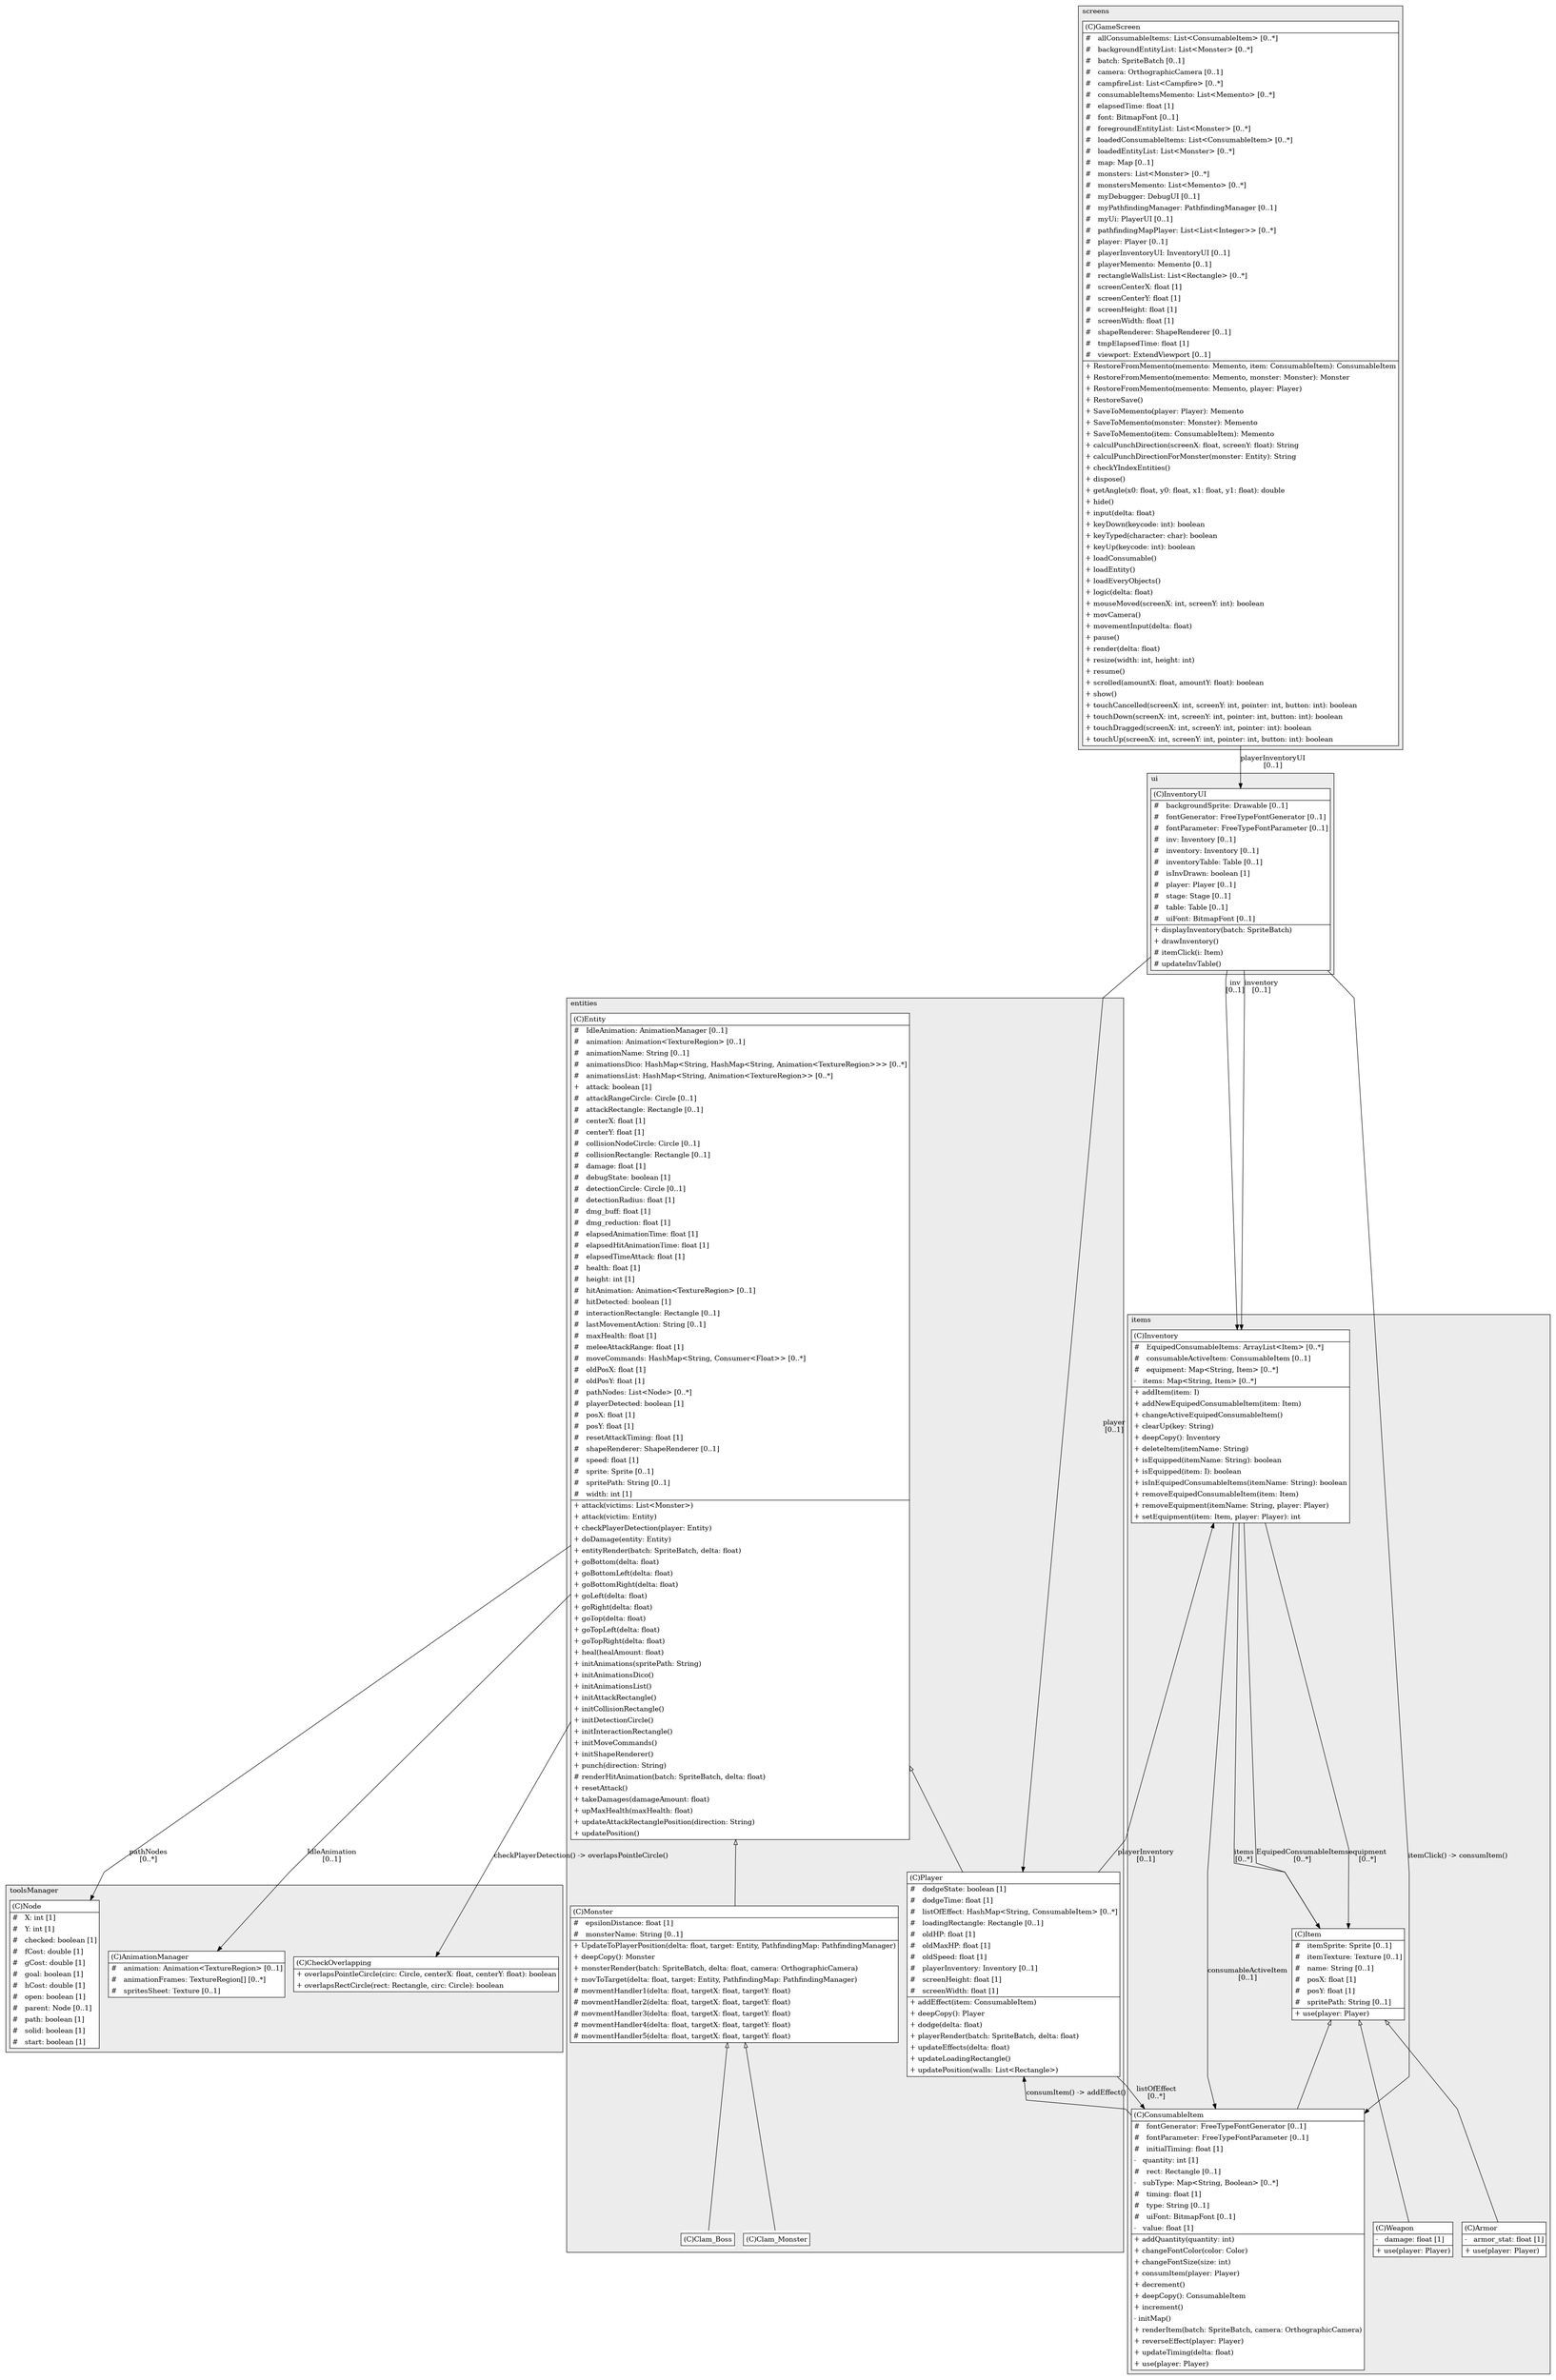 @startuml

/' diagram meta data start
config=StructureConfiguration;
{
  "projectClassification": {
    "searchMode": "OpenProject", // OpenProject, AllProjects
    "includedProjects": "",
    "pathEndKeywords": "*.impl",
    "isClientPath": "",
    "isClientName": "",
    "isTestPath": "",
    "isTestName": "",
    "isMappingPath": "",
    "isMappingName": "",
    "isDataAccessPath": "",
    "isDataAccessName": "",
    "isDataStructurePath": "",
    "isDataStructureName": "",
    "isInterfaceStructuresPath": "",
    "isInterfaceStructuresName": "",
    "isEntryPointPath": "",
    "isEntryPointName": "",
    "treatFinalFieldsAsMandatory": false
  },
  "graphRestriction": {
    "classPackageExcludeFilter": "",
    "classPackageIncludeFilter": "",
    "classNameExcludeFilter": "",
    "classNameIncludeFilter": "",
    "methodNameExcludeFilter": "",
    "methodNameIncludeFilter": "",
    "removeByInheritance": "", // inheritance/annotation based filtering is done in a second step
    "removeByAnnotation": "",
    "removeByClassPackage": "", // cleanup the graph after inheritance/annotation based filtering is done
    "removeByClassName": "",
    "cutMappings": false,
    "cutEnum": true,
    "cutTests": true,
    "cutClient": true,
    "cutDataAccess": false,
    "cutInterfaceStructures": false,
    "cutDataStructures": false,
    "cutGetterAndSetter": true,
    "cutConstructors": true
  },
  "graphTraversal": {
    "forwardDepth": 6,
    "backwardDepth": 6,
    "classPackageExcludeFilter": "",
    "classPackageIncludeFilter": "",
    "classNameExcludeFilter": "",
    "classNameIncludeFilter": "",
    "methodNameExcludeFilter": "",
    "methodNameIncludeFilter": "",
    "hideMappings": false,
    "hideDataStructures": false,
    "hidePrivateMethods": true,
    "hideInterfaceCalls": true, // indirection: implementation -> interface (is hidden) -> implementation
    "onlyShowApplicationEntryPoints": false, // root node is included
    "useMethodCallsForStructureDiagram": "ForwardOnly" // ForwardOnly, BothDirections, No
  },
  "details": {
    "aggregation": "GroupByClass", // ByClass, GroupByClass, None
    "showClassGenericTypes": true,
    "showMethods": true,
    "showMethodParameterNames": true,
    "showMethodParameterTypes": true,
    "showMethodReturnType": true,
    "showPackageLevels": 2,
    "showDetailedClassStructure": true
  },
  "rootClass": "gamePackages.ui.InventoryUI",
  "extensionCallbackMethod": "" // qualified.class.name#methodName - signature: public static String method(String)
}
diagram meta data end '/



digraph g {
    rankdir="TB"
    splines=polyline
    

'nodes 
subgraph cluster_100526016 { 
   	label=items
	labeljust=l
	fillcolor="#ececec"
	style=filled
   
   Armor1693037551[
	label=<<TABLE BORDER="1" CELLBORDER="0" CELLPADDING="4" CELLSPACING="0">
<TR><TD ALIGN="LEFT" >(C)Armor</TD></TR>
<HR/>
<TR><TD ALIGN="LEFT" >-   armor_stat: float [1]</TD></TR>
<HR/>
<TR><TD ALIGN="LEFT" >+ use(player: Player)</TD></TR>
</TABLE>>
	style=filled
	margin=0
	shape=plaintext
	fillcolor="#FFFFFF"
];

ConsumableItem1693037551[
	label=<<TABLE BORDER="1" CELLBORDER="0" CELLPADDING="4" CELLSPACING="0">
<TR><TD ALIGN="LEFT" >(C)ConsumableItem</TD></TR>
<HR/>
<TR><TD ALIGN="LEFT" >#   fontGenerator: FreeTypeFontGenerator [0..1]</TD></TR>
<TR><TD ALIGN="LEFT" >#   fontParameter: FreeTypeFontParameter [0..1]</TD></TR>
<TR><TD ALIGN="LEFT" >#   initialTiming: float [1]</TD></TR>
<TR><TD ALIGN="LEFT" >-   quantity: int [1]</TD></TR>
<TR><TD ALIGN="LEFT" >#   rect: Rectangle [0..1]</TD></TR>
<TR><TD ALIGN="LEFT" >-   subType: Map&lt;String, Boolean&gt; [0..*]</TD></TR>
<TR><TD ALIGN="LEFT" >#   timing: float [1]</TD></TR>
<TR><TD ALIGN="LEFT" >#   type: String [0..1]</TD></TR>
<TR><TD ALIGN="LEFT" >#   uiFont: BitmapFont [0..1]</TD></TR>
<TR><TD ALIGN="LEFT" >-   value: float [1]</TD></TR>
<HR/>
<TR><TD ALIGN="LEFT" >+ addQuantity(quantity: int)</TD></TR>
<TR><TD ALIGN="LEFT" >+ changeFontColor(color: Color)</TD></TR>
<TR><TD ALIGN="LEFT" >+ changeFontSize(size: int)</TD></TR>
<TR><TD ALIGN="LEFT" >+ consumItem(player: Player)</TD></TR>
<TR><TD ALIGN="LEFT" >+ decrement()</TD></TR>
<TR><TD ALIGN="LEFT" >+ deepCopy(): ConsumableItem</TD></TR>
<TR><TD ALIGN="LEFT" >+ increment()</TD></TR>
<TR><TD ALIGN="LEFT" >- initMap()</TD></TR>
<TR><TD ALIGN="LEFT" >+ renderItem(batch: SpriteBatch, camera: OrthographicCamera)</TD></TR>
<TR><TD ALIGN="LEFT" >+ reverseEffect(player: Player)</TD></TR>
<TR><TD ALIGN="LEFT" >+ updateTiming(delta: float)</TD></TR>
<TR><TD ALIGN="LEFT" >+ use(player: Player)</TD></TR>
</TABLE>>
	style=filled
	margin=0
	shape=plaintext
	fillcolor="#FFFFFF"
];

Inventory1693037551[
	label=<<TABLE BORDER="1" CELLBORDER="0" CELLPADDING="4" CELLSPACING="0">
<TR><TD ALIGN="LEFT" >(C)Inventory</TD></TR>
<HR/>
<TR><TD ALIGN="LEFT" >#   EquipedConsumableItems: ArrayList&lt;Item&gt; [0..*]</TD></TR>
<TR><TD ALIGN="LEFT" >#   consumableActiveItem: ConsumableItem [0..1]</TD></TR>
<TR><TD ALIGN="LEFT" >#   equipment: Map&lt;String, Item&gt; [0..*]</TD></TR>
<TR><TD ALIGN="LEFT" >-   items: Map&lt;String, Item&gt; [0..*]</TD></TR>
<HR/>
<TR><TD ALIGN="LEFT" >+ addItem(item: I)</TD></TR>
<TR><TD ALIGN="LEFT" >+ addNewEquipedConsumableItem(item: Item)</TD></TR>
<TR><TD ALIGN="LEFT" >+ changeActiveEquipedConsumableItem()</TD></TR>
<TR><TD ALIGN="LEFT" >+ clearUp(key: String)</TD></TR>
<TR><TD ALIGN="LEFT" >+ deepCopy(): Inventory</TD></TR>
<TR><TD ALIGN="LEFT" >+ deleteItem(itemName: String)</TD></TR>
<TR><TD ALIGN="LEFT" >+ isEquipped(itemName: String): boolean</TD></TR>
<TR><TD ALIGN="LEFT" >+ isEquipped(item: I): boolean</TD></TR>
<TR><TD ALIGN="LEFT" >+ isInEquipedConsumableItems(itemName: String): boolean</TD></TR>
<TR><TD ALIGN="LEFT" >+ removeEquipedConsumableItem(item: Item)</TD></TR>
<TR><TD ALIGN="LEFT" >+ removeEquipment(itemName: String, player: Player)</TD></TR>
<TR><TD ALIGN="LEFT" >+ setEquipment(item: Item, player: Player): int</TD></TR>
</TABLE>>
	style=filled
	margin=0
	shape=plaintext
	fillcolor="#FFFFFF"
];

Item1693037551[
	label=<<TABLE BORDER="1" CELLBORDER="0" CELLPADDING="4" CELLSPACING="0">
<TR><TD ALIGN="LEFT" >(C)Item</TD></TR>
<HR/>
<TR><TD ALIGN="LEFT" >#   itemSprite: Sprite [0..1]</TD></TR>
<TR><TD ALIGN="LEFT" >#   itemTexture: Texture [0..1]</TD></TR>
<TR><TD ALIGN="LEFT" >#   name: String [0..1]</TD></TR>
<TR><TD ALIGN="LEFT" >#   posX: float [1]</TD></TR>
<TR><TD ALIGN="LEFT" >#   posY: float [1]</TD></TR>
<TR><TD ALIGN="LEFT" >#   spritePath: String [0..1]</TD></TR>
<HR/>
<TR><TD ALIGN="LEFT" >+ use(player: Player)</TD></TR>
</TABLE>>
	style=filled
	margin=0
	shape=plaintext
	fillcolor="#FFFFFF"
];

Weapon1693037551[
	label=<<TABLE BORDER="1" CELLBORDER="0" CELLPADDING="4" CELLSPACING="0">
<TR><TD ALIGN="LEFT" >(C)Weapon</TD></TR>
<HR/>
<TR><TD ALIGN="LEFT" >-   damage: float [1]</TD></TR>
<HR/>
<TR><TD ALIGN="LEFT" >+ use(player: Player)</TD></TR>
</TABLE>>
	style=filled
	margin=0
	shape=plaintext
	fillcolor="#FFFFFF"
];
} 

subgraph cluster_1014488750 { 
   	label=toolsManager
	labeljust=l
	fillcolor="#ececec"
	style=filled
   
   AnimationManager1758040095[
	label=<<TABLE BORDER="1" CELLBORDER="0" CELLPADDING="4" CELLSPACING="0">
<TR><TD ALIGN="LEFT" >(C)AnimationManager</TD></TR>
<HR/>
<TR><TD ALIGN="LEFT" >#   animation: Animation&lt;TextureRegion&gt; [0..1]</TD></TR>
<TR><TD ALIGN="LEFT" >#   animationFrames: TextureRegion[] [0..*]</TD></TR>
<TR><TD ALIGN="LEFT" >#   spritesSheet: Texture [0..1]</TD></TR>
</TABLE>>
	style=filled
	margin=0
	shape=plaintext
	fillcolor="#FFFFFF"
];

CheckOverlapping1758040095[
	label=<<TABLE BORDER="1" CELLBORDER="0" CELLPADDING="4" CELLSPACING="0">
<TR><TD ALIGN="LEFT" >(C)CheckOverlapping</TD></TR>
<HR/>
<TR><TD ALIGN="LEFT" >+ overlapsPointleCircle(circ: Circle, centerX: float, centerY: float): boolean</TD></TR>
<TR><TD ALIGN="LEFT" >+ overlapsRectCircle(rect: Rectangle, circ: Circle): boolean</TD></TR>
</TABLE>>
	style=filled
	margin=0
	shape=plaintext
	fillcolor="#FFFFFF"
];

Node1758040095[
	label=<<TABLE BORDER="1" CELLBORDER="0" CELLPADDING="4" CELLSPACING="0">
<TR><TD ALIGN="LEFT" >(C)Node</TD></TR>
<HR/>
<TR><TD ALIGN="LEFT" >#   X: int [1]</TD></TR>
<TR><TD ALIGN="LEFT" >#   Y: int [1]</TD></TR>
<TR><TD ALIGN="LEFT" >#   checked: boolean [1]</TD></TR>
<TR><TD ALIGN="LEFT" >#   fCost: double [1]</TD></TR>
<TR><TD ALIGN="LEFT" >#   gCost: double [1]</TD></TR>
<TR><TD ALIGN="LEFT" >#   goal: boolean [1]</TD></TR>
<TR><TD ALIGN="LEFT" >#   hCost: double [1]</TD></TR>
<TR><TD ALIGN="LEFT" >#   open: boolean [1]</TD></TR>
<TR><TD ALIGN="LEFT" >#   parent: Node [0..1]</TD></TR>
<TR><TD ALIGN="LEFT" >#   path: boolean [1]</TD></TR>
<TR><TD ALIGN="LEFT" >#   solid: boolean [1]</TD></TR>
<TR><TD ALIGN="LEFT" >#   start: boolean [1]</TD></TR>
</TABLE>>
	style=filled
	margin=0
	shape=plaintext
	fillcolor="#FFFFFF"
];
} 

subgraph cluster_1926385031 { 
   	label=screens
	labeljust=l
	fillcolor="#ececec"
	style=filled
   
   GameScreen593682840[
	label=<<TABLE BORDER="1" CELLBORDER="0" CELLPADDING="4" CELLSPACING="0">
<TR><TD ALIGN="LEFT" >(C)GameScreen</TD></TR>
<HR/>
<TR><TD ALIGN="LEFT" >#   allConsumableItems: List&lt;ConsumableItem&gt; [0..*]</TD></TR>
<TR><TD ALIGN="LEFT" >#   backgroundEntityList: List&lt;Monster&gt; [0..*]</TD></TR>
<TR><TD ALIGN="LEFT" >#   batch: SpriteBatch [0..1]</TD></TR>
<TR><TD ALIGN="LEFT" >#   camera: OrthographicCamera [0..1]</TD></TR>
<TR><TD ALIGN="LEFT" >#   campfireList: List&lt;Campfire&gt; [0..*]</TD></TR>
<TR><TD ALIGN="LEFT" >#   consumableItemsMemento: List&lt;Memento&gt; [0..*]</TD></TR>
<TR><TD ALIGN="LEFT" >#   elapsedTime: float [1]</TD></TR>
<TR><TD ALIGN="LEFT" >#   font: BitmapFont [0..1]</TD></TR>
<TR><TD ALIGN="LEFT" >#   foregroundEntityList: List&lt;Monster&gt; [0..*]</TD></TR>
<TR><TD ALIGN="LEFT" >#   loadedConsumableItems: List&lt;ConsumableItem&gt; [0..*]</TD></TR>
<TR><TD ALIGN="LEFT" >#   loadedEntityList: List&lt;Monster&gt; [0..*]</TD></TR>
<TR><TD ALIGN="LEFT" >#   map: Map [0..1]</TD></TR>
<TR><TD ALIGN="LEFT" >#   monsters: List&lt;Monster&gt; [0..*]</TD></TR>
<TR><TD ALIGN="LEFT" >#   monstersMemento: List&lt;Memento&gt; [0..*]</TD></TR>
<TR><TD ALIGN="LEFT" >#   myDebugger: DebugUI [0..1]</TD></TR>
<TR><TD ALIGN="LEFT" >#   myPathfindingManager: PathfindingManager [0..1]</TD></TR>
<TR><TD ALIGN="LEFT" >#   myUi: PlayerUI [0..1]</TD></TR>
<TR><TD ALIGN="LEFT" >#   pathfindingMapPlayer: List&lt;List&lt;Integer&gt;&gt; [0..*]</TD></TR>
<TR><TD ALIGN="LEFT" >#   player: Player [0..1]</TD></TR>
<TR><TD ALIGN="LEFT" >#   playerInventoryUI: InventoryUI [0..1]</TD></TR>
<TR><TD ALIGN="LEFT" >#   playerMemento: Memento [0..1]</TD></TR>
<TR><TD ALIGN="LEFT" >#   rectangleWallsList: List&lt;Rectangle&gt; [0..*]</TD></TR>
<TR><TD ALIGN="LEFT" >#   screenCenterX: float [1]</TD></TR>
<TR><TD ALIGN="LEFT" >#   screenCenterY: float [1]</TD></TR>
<TR><TD ALIGN="LEFT" >#   screenHeight: float [1]</TD></TR>
<TR><TD ALIGN="LEFT" >#   screenWidth: float [1]</TD></TR>
<TR><TD ALIGN="LEFT" >#   shapeRenderer: ShapeRenderer [0..1]</TD></TR>
<TR><TD ALIGN="LEFT" >#   tmpElapsedTime: float [1]</TD></TR>
<TR><TD ALIGN="LEFT" >#   viewport: ExtendViewport [0..1]</TD></TR>
<HR/>
<TR><TD ALIGN="LEFT" >+ RestoreFromMemento(memento: Memento, item: ConsumableItem): ConsumableItem</TD></TR>
<TR><TD ALIGN="LEFT" >+ RestoreFromMemento(memento: Memento, monster: Monster): Monster</TD></TR>
<TR><TD ALIGN="LEFT" >+ RestoreFromMemento(memento: Memento, player: Player)</TD></TR>
<TR><TD ALIGN="LEFT" >+ RestoreSave()</TD></TR>
<TR><TD ALIGN="LEFT" >+ SaveToMemento(player: Player): Memento</TD></TR>
<TR><TD ALIGN="LEFT" >+ SaveToMemento(monster: Monster): Memento</TD></TR>
<TR><TD ALIGN="LEFT" >+ SaveToMemento(item: ConsumableItem): Memento</TD></TR>
<TR><TD ALIGN="LEFT" >+ calculPunchDirection(screenX: float, screenY: float): String</TD></TR>
<TR><TD ALIGN="LEFT" >+ calculPunchDirectionForMonster(monster: Entity): String</TD></TR>
<TR><TD ALIGN="LEFT" >+ checkYIndexEntities()</TD></TR>
<TR><TD ALIGN="LEFT" >+ dispose()</TD></TR>
<TR><TD ALIGN="LEFT" >+ getAngle(x0: float, y0: float, x1: float, y1: float): double</TD></TR>
<TR><TD ALIGN="LEFT" >+ hide()</TD></TR>
<TR><TD ALIGN="LEFT" >+ input(delta: float)</TD></TR>
<TR><TD ALIGN="LEFT" >+ keyDown(keycode: int): boolean</TD></TR>
<TR><TD ALIGN="LEFT" >+ keyTyped(character: char): boolean</TD></TR>
<TR><TD ALIGN="LEFT" >+ keyUp(keycode: int): boolean</TD></TR>
<TR><TD ALIGN="LEFT" >+ loadConsumable()</TD></TR>
<TR><TD ALIGN="LEFT" >+ loadEntity()</TD></TR>
<TR><TD ALIGN="LEFT" >+ loadEveryObjects()</TD></TR>
<TR><TD ALIGN="LEFT" >+ logic(delta: float)</TD></TR>
<TR><TD ALIGN="LEFT" >+ mouseMoved(screenX: int, screenY: int): boolean</TD></TR>
<TR><TD ALIGN="LEFT" >+ movCamera()</TD></TR>
<TR><TD ALIGN="LEFT" >+ movementInput(delta: float)</TD></TR>
<TR><TD ALIGN="LEFT" >+ pause()</TD></TR>
<TR><TD ALIGN="LEFT" >+ render(delta: float)</TD></TR>
<TR><TD ALIGN="LEFT" >+ resize(width: int, height: int)</TD></TR>
<TR><TD ALIGN="LEFT" >+ resume()</TD></TR>
<TR><TD ALIGN="LEFT" >+ scrolled(amountX: float, amountY: float): boolean</TD></TR>
<TR><TD ALIGN="LEFT" >+ show()</TD></TR>
<TR><TD ALIGN="LEFT" >+ touchCancelled(screenX: int, screenY: int, pointer: int, button: int): boolean</TD></TR>
<TR><TD ALIGN="LEFT" >+ touchDown(screenX: int, screenY: int, pointer: int, button: int): boolean</TD></TR>
<TR><TD ALIGN="LEFT" >+ touchDragged(screenX: int, screenY: int, pointer: int): boolean</TD></TR>
<TR><TD ALIGN="LEFT" >+ touchUp(screenX: int, screenY: int, pointer: int, button: int): boolean</TD></TR>
</TABLE>>
	style=filled
	margin=0
	shape=plaintext
	fillcolor="#FFFFFF"
];
} 

subgraph cluster_2102114367 { 
   	label=entities
	labeljust=l
	fillcolor="#ececec"
	style=filled
   
   Clam_Boss466209328[
	label=<<TABLE BORDER="1" CELLBORDER="0" CELLPADDING="4" CELLSPACING="0">
<TR><TD ALIGN="LEFT" >(C)Clam_Boss</TD></TR>
</TABLE>>
	style=filled
	margin=0
	shape=plaintext
	fillcolor="#FFFFFF"
];

Clam_Monster466209328[
	label=<<TABLE BORDER="1" CELLBORDER="0" CELLPADDING="4" CELLSPACING="0">
<TR><TD ALIGN="LEFT" >(C)Clam_Monster</TD></TR>
</TABLE>>
	style=filled
	margin=0
	shape=plaintext
	fillcolor="#FFFFFF"
];

Entity466209328[
	label=<<TABLE BORDER="1" CELLBORDER="0" CELLPADDING="4" CELLSPACING="0">
<TR><TD ALIGN="LEFT" >(C)Entity</TD></TR>
<HR/>
<TR><TD ALIGN="LEFT" >#   IdleAnimation: AnimationManager [0..1]</TD></TR>
<TR><TD ALIGN="LEFT" >#   animation: Animation&lt;TextureRegion&gt; [0..1]</TD></TR>
<TR><TD ALIGN="LEFT" >#   animationName: String [0..1]</TD></TR>
<TR><TD ALIGN="LEFT" >#   animationsDico: HashMap&lt;String, HashMap&lt;String, Animation&lt;TextureRegion&gt;&gt;&gt; [0..*]</TD></TR>
<TR><TD ALIGN="LEFT" >#   animationsList: HashMap&lt;String, Animation&lt;TextureRegion&gt;&gt; [0..*]</TD></TR>
<TR><TD ALIGN="LEFT" >+   attack: boolean [1]</TD></TR>
<TR><TD ALIGN="LEFT" >#   attackRangeCircle: Circle [0..1]</TD></TR>
<TR><TD ALIGN="LEFT" >#   attackRectangle: Rectangle [0..1]</TD></TR>
<TR><TD ALIGN="LEFT" >#   centerX: float [1]</TD></TR>
<TR><TD ALIGN="LEFT" >#   centerY: float [1]</TD></TR>
<TR><TD ALIGN="LEFT" >#   collisionNodeCircle: Circle [0..1]</TD></TR>
<TR><TD ALIGN="LEFT" >#   collisionRectangle: Rectangle [0..1]</TD></TR>
<TR><TD ALIGN="LEFT" >#   damage: float [1]</TD></TR>
<TR><TD ALIGN="LEFT" >#   debugState: boolean [1]</TD></TR>
<TR><TD ALIGN="LEFT" >#   detectionCircle: Circle [0..1]</TD></TR>
<TR><TD ALIGN="LEFT" >#   detectionRadius: float [1]</TD></TR>
<TR><TD ALIGN="LEFT" >#   dmg_buff: float [1]</TD></TR>
<TR><TD ALIGN="LEFT" >#   dmg_reduction: float [1]</TD></TR>
<TR><TD ALIGN="LEFT" >#   elapsedAnimationTime: float [1]</TD></TR>
<TR><TD ALIGN="LEFT" >#   elapsedHitAnimationTime: float [1]</TD></TR>
<TR><TD ALIGN="LEFT" >#   elapsedTimeAttack: float [1]</TD></TR>
<TR><TD ALIGN="LEFT" >#   health: float [1]</TD></TR>
<TR><TD ALIGN="LEFT" >#   height: int [1]</TD></TR>
<TR><TD ALIGN="LEFT" >#   hitAnimation: Animation&lt;TextureRegion&gt; [0..1]</TD></TR>
<TR><TD ALIGN="LEFT" >#   hitDetected: boolean [1]</TD></TR>
<TR><TD ALIGN="LEFT" >#   interactionRectangle: Rectangle [0..1]</TD></TR>
<TR><TD ALIGN="LEFT" >#   lastMovementAction: String [0..1]</TD></TR>
<TR><TD ALIGN="LEFT" >#   maxHealth: float [1]</TD></TR>
<TR><TD ALIGN="LEFT" >#   meleeAttackRange: float [1]</TD></TR>
<TR><TD ALIGN="LEFT" >#   moveCommands: HashMap&lt;String, Consumer&lt;Float&gt;&gt; [0..*]</TD></TR>
<TR><TD ALIGN="LEFT" >#   oldPosX: float [1]</TD></TR>
<TR><TD ALIGN="LEFT" >#   oldPosY: float [1]</TD></TR>
<TR><TD ALIGN="LEFT" >#   pathNodes: List&lt;Node&gt; [0..*]</TD></TR>
<TR><TD ALIGN="LEFT" >#   playerDetected: boolean [1]</TD></TR>
<TR><TD ALIGN="LEFT" >#   posX: float [1]</TD></TR>
<TR><TD ALIGN="LEFT" >#   posY: float [1]</TD></TR>
<TR><TD ALIGN="LEFT" >#   resetAttackTiming: float [1]</TD></TR>
<TR><TD ALIGN="LEFT" >#   shapeRenderer: ShapeRenderer [0..1]</TD></TR>
<TR><TD ALIGN="LEFT" >#   speed: float [1]</TD></TR>
<TR><TD ALIGN="LEFT" >#   sprite: Sprite [0..1]</TD></TR>
<TR><TD ALIGN="LEFT" >#   spritePath: String [0..1]</TD></TR>
<TR><TD ALIGN="LEFT" >#   width: int [1]</TD></TR>
<HR/>
<TR><TD ALIGN="LEFT" >+ attack(victims: List&lt;Monster&gt;)</TD></TR>
<TR><TD ALIGN="LEFT" >+ attack(victim: Entity)</TD></TR>
<TR><TD ALIGN="LEFT" >+ checkPlayerDetection(player: Entity)</TD></TR>
<TR><TD ALIGN="LEFT" >+ doDamage(entity: Entity)</TD></TR>
<TR><TD ALIGN="LEFT" >+ entityRender(batch: SpriteBatch, delta: float)</TD></TR>
<TR><TD ALIGN="LEFT" >+ goBottom(delta: float)</TD></TR>
<TR><TD ALIGN="LEFT" >+ goBottomLeft(delta: float)</TD></TR>
<TR><TD ALIGN="LEFT" >+ goBottomRight(delta: float)</TD></TR>
<TR><TD ALIGN="LEFT" >+ goLeft(delta: float)</TD></TR>
<TR><TD ALIGN="LEFT" >+ goRight(delta: float)</TD></TR>
<TR><TD ALIGN="LEFT" >+ goTop(delta: float)</TD></TR>
<TR><TD ALIGN="LEFT" >+ goTopLeft(delta: float)</TD></TR>
<TR><TD ALIGN="LEFT" >+ goTopRight(delta: float)</TD></TR>
<TR><TD ALIGN="LEFT" >+ heal(healAmount: float)</TD></TR>
<TR><TD ALIGN="LEFT" >+ initAnimations(spritePath: String)</TD></TR>
<TR><TD ALIGN="LEFT" >+ initAnimationsDico()</TD></TR>
<TR><TD ALIGN="LEFT" >+ initAnimationsList()</TD></TR>
<TR><TD ALIGN="LEFT" >+ initAttackRectangle()</TD></TR>
<TR><TD ALIGN="LEFT" >+ initCollisionRectangle()</TD></TR>
<TR><TD ALIGN="LEFT" >+ initDetectionCircle()</TD></TR>
<TR><TD ALIGN="LEFT" >+ initInteractionRectangle()</TD></TR>
<TR><TD ALIGN="LEFT" >+ initMoveCommands()</TD></TR>
<TR><TD ALIGN="LEFT" >+ initShapeRenderer()</TD></TR>
<TR><TD ALIGN="LEFT" >+ punch(direction: String)</TD></TR>
<TR><TD ALIGN="LEFT" ># renderHitAnimation(batch: SpriteBatch, delta: float)</TD></TR>
<TR><TD ALIGN="LEFT" >+ resetAttack()</TD></TR>
<TR><TD ALIGN="LEFT" >+ takeDamages(damageAmount: float)</TD></TR>
<TR><TD ALIGN="LEFT" >+ upMaxHealth(maxHealth: float)</TD></TR>
<TR><TD ALIGN="LEFT" >+ updateAttackRectanglePosition(direction: String)</TD></TR>
<TR><TD ALIGN="LEFT" >+ updatePosition()</TD></TR>
</TABLE>>
	style=filled
	margin=0
	shape=plaintext
	fillcolor="#FFFFFF"
];

Monster466209328[
	label=<<TABLE BORDER="1" CELLBORDER="0" CELLPADDING="4" CELLSPACING="0">
<TR><TD ALIGN="LEFT" >(C)Monster</TD></TR>
<HR/>
<TR><TD ALIGN="LEFT" >#   epsilonDistance: float [1]</TD></TR>
<TR><TD ALIGN="LEFT" >#   monsterName: String [0..1]</TD></TR>
<HR/>
<TR><TD ALIGN="LEFT" >+ UpdateToPlayerPosition(delta: float, target: Entity, PathfindingMap: PathfindingManager)</TD></TR>
<TR><TD ALIGN="LEFT" >+ deepCopy(): Monster</TD></TR>
<TR><TD ALIGN="LEFT" >+ monsterRender(batch: SpriteBatch, delta: float, camera: OrthographicCamera)</TD></TR>
<TR><TD ALIGN="LEFT" >+ movToTarget(delta: float, target: Entity, PathfindingMap: PathfindingManager)</TD></TR>
<TR><TD ALIGN="LEFT" ># movmentHandler1(delta: float, targetX: float, targetY: float)</TD></TR>
<TR><TD ALIGN="LEFT" ># movmentHandler2(delta: float, targetX: float, targetY: float)</TD></TR>
<TR><TD ALIGN="LEFT" ># movmentHandler3(delta: float, targetX: float, targetY: float)</TD></TR>
<TR><TD ALIGN="LEFT" ># movmentHandler4(delta: float, targetX: float, targetY: float)</TD></TR>
<TR><TD ALIGN="LEFT" ># movmentHandler5(delta: float, targetX: float, targetY: float)</TD></TR>
</TABLE>>
	style=filled
	margin=0
	shape=plaintext
	fillcolor="#FFFFFF"
];

Player466209328[
	label=<<TABLE BORDER="1" CELLBORDER="0" CELLPADDING="4" CELLSPACING="0">
<TR><TD ALIGN="LEFT" >(C)Player</TD></TR>
<HR/>
<TR><TD ALIGN="LEFT" >#   dodgeState: boolean [1]</TD></TR>
<TR><TD ALIGN="LEFT" >#   dodgeTime: float [1]</TD></TR>
<TR><TD ALIGN="LEFT" >#   listOfEffect: HashMap&lt;String, ConsumableItem&gt; [0..*]</TD></TR>
<TR><TD ALIGN="LEFT" >#   loadingRectangle: Rectangle [0..1]</TD></TR>
<TR><TD ALIGN="LEFT" >#   oldHP: float [1]</TD></TR>
<TR><TD ALIGN="LEFT" >#   oldMaxHP: float [1]</TD></TR>
<TR><TD ALIGN="LEFT" >#   oldSpeed: float [1]</TD></TR>
<TR><TD ALIGN="LEFT" >#   playerInventory: Inventory [0..1]</TD></TR>
<TR><TD ALIGN="LEFT" >#   screenHeight: float [1]</TD></TR>
<TR><TD ALIGN="LEFT" >#   screenWidth: float [1]</TD></TR>
<HR/>
<TR><TD ALIGN="LEFT" >+ addEffect(item: ConsumableItem)</TD></TR>
<TR><TD ALIGN="LEFT" >+ deepCopy(): Player</TD></TR>
<TR><TD ALIGN="LEFT" >+ dodge(delta: float)</TD></TR>
<TR><TD ALIGN="LEFT" >+ playerRender(batch: SpriteBatch, delta: float)</TD></TR>
<TR><TD ALIGN="LEFT" >+ updateEffects(delta: float)</TD></TR>
<TR><TD ALIGN="LEFT" >+ updateLoadingRectangle()</TD></TR>
<TR><TD ALIGN="LEFT" >+ updatePosition(walls: List&lt;Rectangle&gt;)</TD></TR>
</TABLE>>
	style=filled
	margin=0
	shape=plaintext
	fillcolor="#FFFFFF"
];
} 

subgraph cluster_3732 { 
   	label=ui
	labeljust=l
	fillcolor="#ececec"
	style=filled
   
   InventoryUI321555485[
	label=<<TABLE BORDER="1" CELLBORDER="0" CELLPADDING="4" CELLSPACING="0">
<TR><TD ALIGN="LEFT" >(C)InventoryUI</TD></TR>
<HR/>
<TR><TD ALIGN="LEFT" >#   backgroundSprite: Drawable [0..1]</TD></TR>
<TR><TD ALIGN="LEFT" >#   fontGenerator: FreeTypeFontGenerator [0..1]</TD></TR>
<TR><TD ALIGN="LEFT" >#   fontParameter: FreeTypeFontParameter [0..1]</TD></TR>
<TR><TD ALIGN="LEFT" >#   inv: Inventory [0..1]</TD></TR>
<TR><TD ALIGN="LEFT" >#   inventory: Inventory [0..1]</TD></TR>
<TR><TD ALIGN="LEFT" >#   inventoryTable: Table [0..1]</TD></TR>
<TR><TD ALIGN="LEFT" >#   isInvDrawn: boolean [1]</TD></TR>
<TR><TD ALIGN="LEFT" >#   player: Player [0..1]</TD></TR>
<TR><TD ALIGN="LEFT" >#   stage: Stage [0..1]</TD></TR>
<TR><TD ALIGN="LEFT" >#   table: Table [0..1]</TD></TR>
<TR><TD ALIGN="LEFT" >#   uiFont: BitmapFont [0..1]</TD></TR>
<HR/>
<TR><TD ALIGN="LEFT" >+ displayInventory(batch: SpriteBatch)</TD></TR>
<TR><TD ALIGN="LEFT" >+ drawInventory()</TD></TR>
<TR><TD ALIGN="LEFT" ># itemClick(i: Item)</TD></TR>
<TR><TD ALIGN="LEFT" ># updateInvTable()</TD></TR>
</TABLE>>
	style=filled
	margin=0
	shape=plaintext
	fillcolor="#FFFFFF"
];
} 

'edges    
ConsumableItem1693037551 -> Player466209328[label="consumItem() -> addEffect()"];
Entity466209328 -> AnimationManager1758040095[label="IdleAnimation
[0..1]"];
Entity466209328 -> CheckOverlapping1758040095[label="checkPlayerDetection() -> overlapsPointleCircle()"];
Entity466209328 -> Monster466209328[arrowhead=none, arrowtail=empty, dir=both];
Entity466209328 -> Node1758040095[label="pathNodes
[0..*]"];
Entity466209328 -> Player466209328[arrowhead=none, arrowtail=empty, dir=both];
GameScreen593682840 -> InventoryUI321555485[label="playerInventoryUI
[0..1]"];
Inventory1693037551 -> ConsumableItem1693037551[label="consumableActiveItem
[0..1]"];
Inventory1693037551 -> Item1693037551[label="EquipedConsumableItems
[0..*]"];
Inventory1693037551 -> Item1693037551[label="equipment
[0..*]"];
Inventory1693037551 -> Item1693037551[label="items
[0..*]"];
InventoryUI321555485 -> ConsumableItem1693037551[label="itemClick() -> consumItem()"];
InventoryUI321555485 -> Inventory1693037551[label="inv
[0..1]"];
InventoryUI321555485 -> Inventory1693037551[label="inventory
[0..1]"];
InventoryUI321555485 -> Player466209328[label="player
[0..1]"];
Item1693037551 -> Armor1693037551[arrowhead=none, arrowtail=empty, dir=both];
Item1693037551 -> ConsumableItem1693037551[arrowhead=none, arrowtail=empty, dir=both];
Item1693037551 -> Weapon1693037551[arrowhead=none, arrowtail=empty, dir=both];
Monster466209328 -> Clam_Boss466209328[arrowhead=none, arrowtail=empty, dir=both];
Monster466209328 -> Clam_Monster466209328[arrowhead=none, arrowtail=empty, dir=both];
Player466209328 -> ConsumableItem1693037551[label="listOfEffect
[0..*]"];
Player466209328 -> Inventory1693037551[label="playerInventory
[0..1]"];
    
}
@enduml